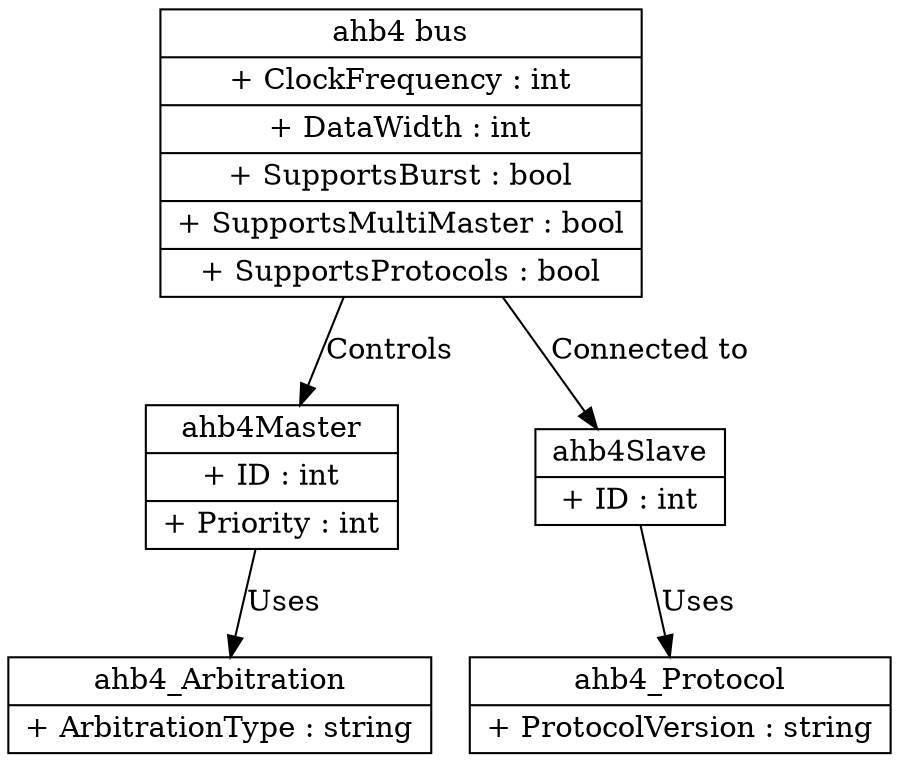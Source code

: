 digraph structural_class_ahb4 {
  // ahb4 bus node
  ahb4_bus [label="{ahb4 bus|+ ClockFrequency : int|+ DataWidth : int|+ SupportsBurst : bool|+ SupportsMultiMaster : bool|+ SupportsProtocols : bool}" shape=record];
  
  // ahb4 Master node
  ahb4Master [label="{ahb4Master|+ ID : int|+ Priority : int}" shape=record];
  
  // ahb4 Slave node
  ahb4Slave [label="{ahb4Slave|+ ID : int}" shape=record];
  
  // ahb4 bus to ahb4 Master relationship
  ahb4_bus -> ahb4Master [label="Controls"];
  
  // ahb4 bus to ahb4 Slave relationship
  ahb4_bus -> ahb4Slave [label="Connected to"];
  
  // Additional attributes for ahb4 Master
  ahb4Master -> ahb4_Arbitration [label="Uses"];
  ahb4_Arbitration [label="{ahb4_Arbitration|+ ArbitrationType : string}" shape=record];
  
  // Additional attributes for ahb4 Slave
  ahb4Slave -> ahb4_Protocol [label="Uses"];
  ahb4_Protocol [label="{ahb4_Protocol|+ ProtocolVersion : string}" shape=record];
}

